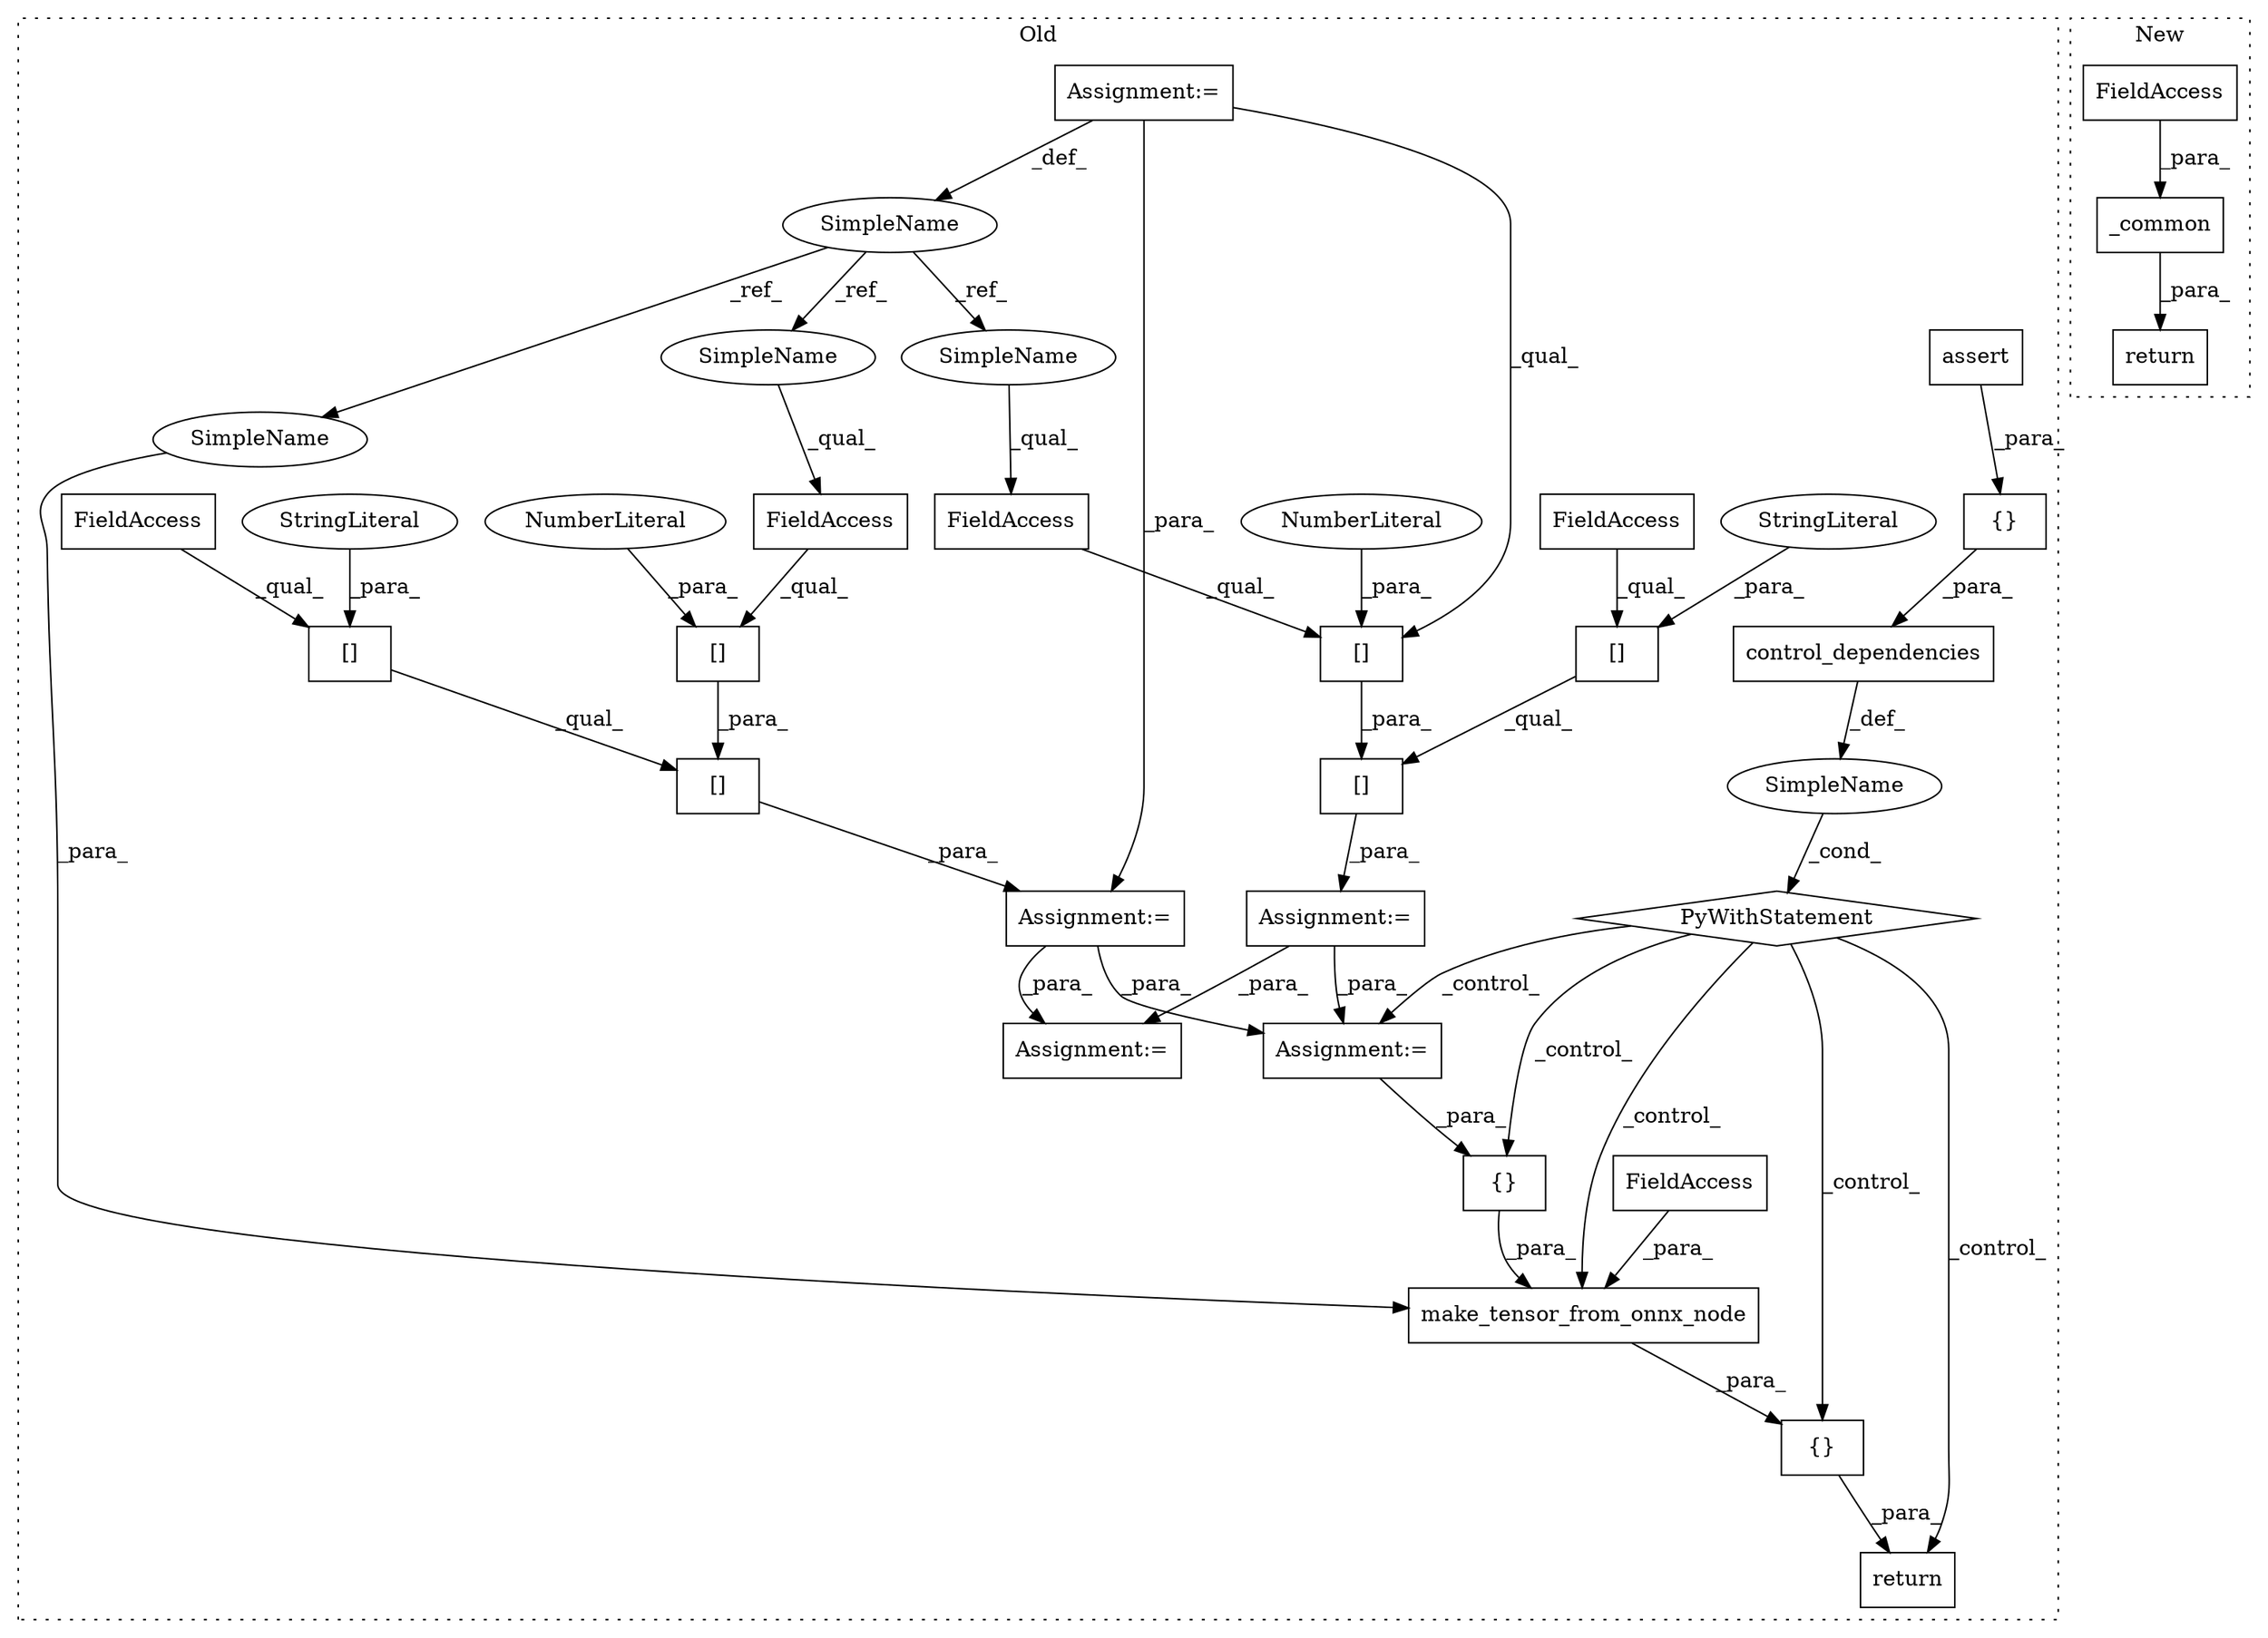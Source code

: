 digraph G {
subgraph cluster0 {
1 [label="control_dependencies" a="32" s="663,745" l="21,1" shape="box"];
3 [label="PyWithStatement" a="104" s="642,746" l="10,2" shape="diamond"];
4 [label="{}" a="4" s="693,744" l="1,1" shape="box"];
5 [label="Assignment:=" a="7" s="763" l="1" shape="box"];
6 [label="SimpleName" a="42" s="" l="" shape="ellipse"];
7 [label="Assignment:=" a="7" s="347" l="4" shape="box"];
8 [label="FieldAccess" a="22" s="479" l="11" shape="box"];
9 [label="assert" a="32" s="715,743" l="13,1" shape="box"];
10 [label="Assignment:=" a="7" s="456" l="1" shape="box"];
11 [label="Assignment:=" a="7" s="506" l="1" shape="box"];
12 [label="SimpleName" a="42" s="347" l="4" shape="ellipse"];
13 [label="make_tensor_from_onnx_node" a="32" s="826,888" l="27,1" shape="box"];
14 [label="[]" a="2" s="479,492" l="12,1" shape="box"];
15 [label="{}" a="4" s="821,889" l="1,1" shape="box"];
16 [label="[]" a="2" s="406,442" l="22,1" shape="box"];
17 [label="NumberLiteral" a="34" s="491" l="1" shape="ellipse"];
18 [label="[]" a="2" s="406,426" l="7,1" shape="box"];
19 [label="{}" a="4" s="867,880" l="1,1" shape="box"];
20 [label="[]" a="2" s="428,441" l="12,1" shape="box"];
21 [label="NumberLiteral" a="34" s="440" l="1" shape="ellipse"];
22 [label="[]" a="2" s="457,493" l="22,1" shape="box"];
24 [label="StringLiteral" a="45" s="413" l="13" shape="ellipse"];
25 [label="[]" a="2" s="457,477" l="7,1" shape="box"];
26 [label="StringLiteral" a="45" s="464" l="13" shape="ellipse"];
27 [label="FieldAccess" a="22" s="428" l="11" shape="box"];
28 [label="FieldAccess" a="22" s="406" l="6" shape="box"];
29 [label="FieldAccess" a="22" s="882" l="6" shape="box"];
31 [label="FieldAccess" a="22" s="457" l="6" shape="box"];
32 [label="Assignment:=" a="7" s="405" l="1" shape="box"];
33 [label="return" a="41" s="805" l="7" shape="box"];
34 [label="SimpleName" a="42" s="428" l="4" shape="ellipse"];
35 [label="SimpleName" a="42" s="853" l="4" shape="ellipse"];
36 [label="SimpleName" a="42" s="479" l="4" shape="ellipse"];
label = "Old";
style="dotted";
}
subgraph cluster1 {
2 [label="return" a="41" s="1046" l="7" shape="box"];
23 [label="_common" a="32" s="1057,1076" l="8,1" shape="box"];
30 [label="FieldAccess" a="22" s="1070" l="6" shape="box"];
label = "New";
style="dotted";
}
1 -> 6 [label="_def_"];
3 -> 5 [label="_control_"];
3 -> 19 [label="_control_"];
3 -> 13 [label="_control_"];
3 -> 33 [label="_control_"];
3 -> 15 [label="_control_"];
4 -> 1 [label="_para_"];
5 -> 19 [label="_para_"];
6 -> 3 [label="_cond_"];
7 -> 32 [label="_para_"];
7 -> 14 [label="_qual_"];
7 -> 12 [label="_def_"];
8 -> 14 [label="_qual_"];
9 -> 4 [label="_para_"];
10 -> 5 [label="_para_"];
10 -> 11 [label="_para_"];
12 -> 35 [label="_ref_"];
12 -> 34 [label="_ref_"];
12 -> 36 [label="_ref_"];
13 -> 15 [label="_para_"];
14 -> 22 [label="_para_"];
15 -> 33 [label="_para_"];
16 -> 32 [label="_para_"];
17 -> 14 [label="_para_"];
18 -> 16 [label="_qual_"];
19 -> 13 [label="_para_"];
20 -> 16 [label="_para_"];
21 -> 20 [label="_para_"];
22 -> 10 [label="_para_"];
23 -> 2 [label="_para_"];
24 -> 18 [label="_para_"];
25 -> 22 [label="_qual_"];
26 -> 25 [label="_para_"];
27 -> 20 [label="_qual_"];
28 -> 18 [label="_qual_"];
29 -> 13 [label="_para_"];
30 -> 23 [label="_para_"];
31 -> 25 [label="_qual_"];
32 -> 11 [label="_para_"];
32 -> 5 [label="_para_"];
34 -> 27 [label="_qual_"];
35 -> 13 [label="_para_"];
36 -> 8 [label="_qual_"];
}